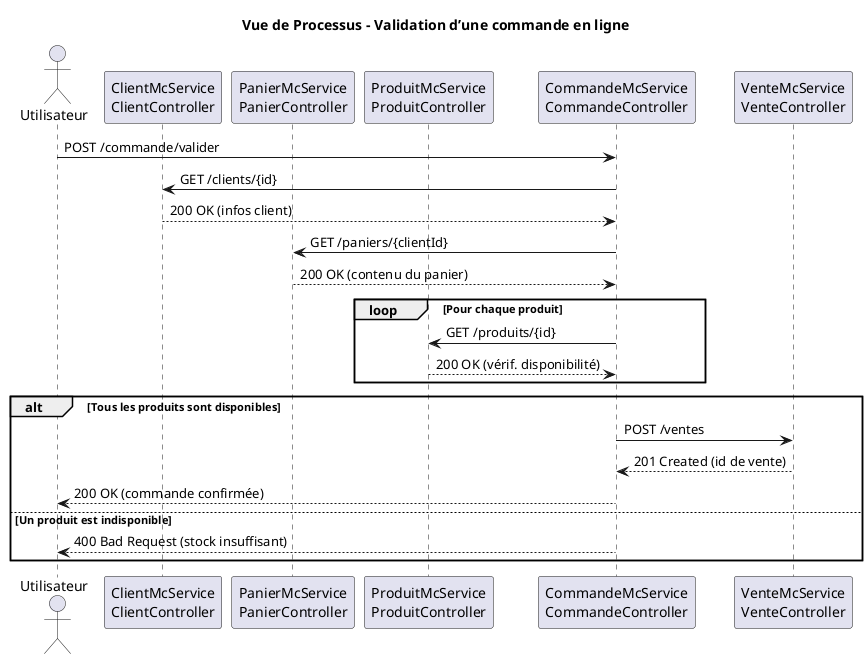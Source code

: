 @startuml VueProcessus_Commande
title Vue de Processus – Validation d’une commande en ligne

actor Utilisateur
participant "ClientMcService\nClientController" as Client
participant "PanierMcService\nPanierController" as Panier
participant "ProduitMcService\nProduitController" as Produit
participant "CommandeMcService\nCommandeController" as Commande
participant "VenteMcService\nVenteController" as Vente

Utilisateur -> Commande : POST /commande/valider
Commande -> Client : GET /clients/{id}
Client --> Commande : 200 OK (infos client)

Commande -> Panier : GET /paniers/{clientId}
Panier --> Commande : 200 OK (contenu du panier)

loop Pour chaque produit
  Commande -> Produit : GET /produits/{id}
  Produit --> Commande : 200 OK (vérif. disponibilité)
end

alt Tous les produits sont disponibles
  Commande -> Vente : POST /ventes
  Vente --> Commande : 201 Created (id de vente)
  Commande --> Utilisateur : 200 OK (commande confirmée)
else Un produit est indisponible
  Commande --> Utilisateur : 400 Bad Request (stock insuffisant)
end

@enduml

